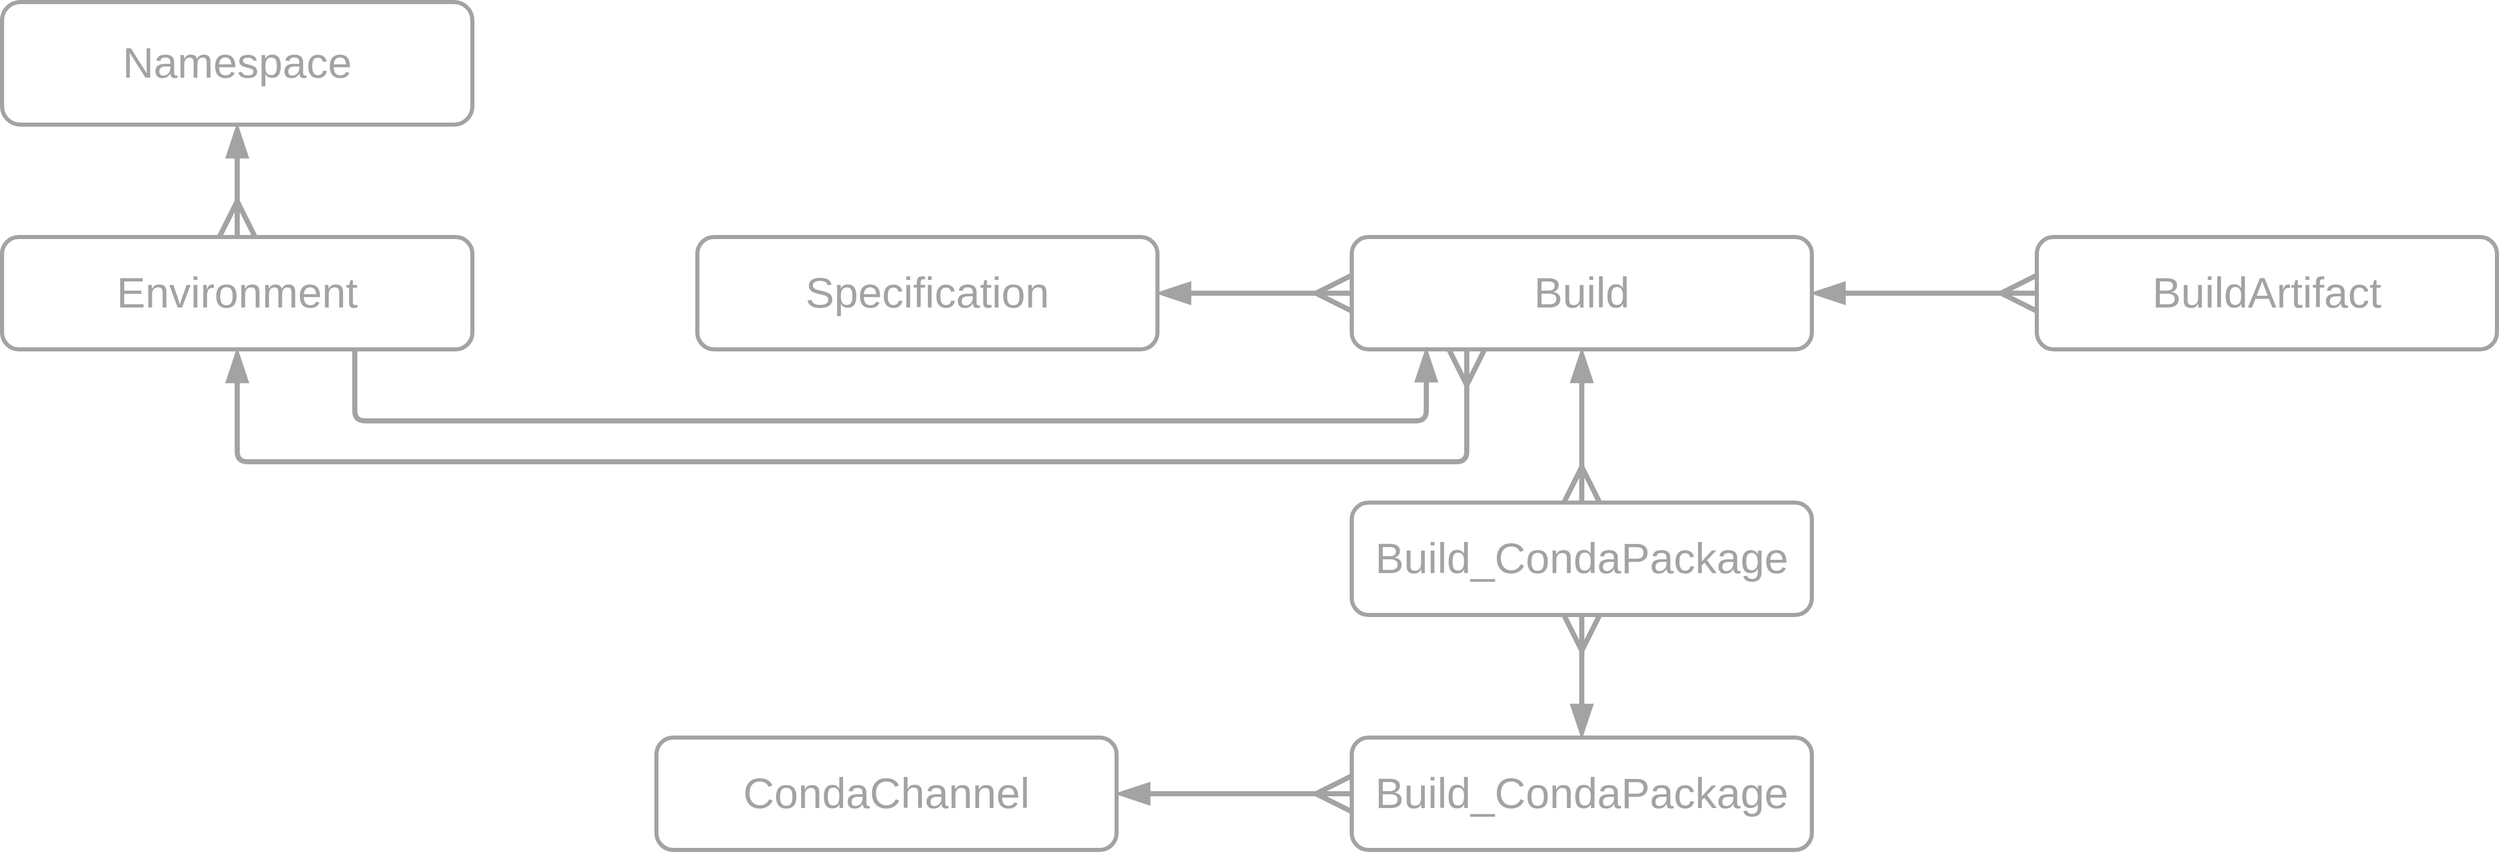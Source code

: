 <mxfile version="20.3.0" type="device"><diagram id="k2UWlX9koOfceY-j0W9X" name="Page-1"><mxGraphModel dx="2977" dy="2091" grid="1" gridSize="10" guides="1" tooltips="1" connect="1" arrows="1" fold="1" page="1" pageScale="1" pageWidth="1169" pageHeight="827" math="0" shadow="0"><root><mxCell id="0"/><mxCell id="1" parent="0"/><mxCell id="1KcVJi1muFZf3pma5vvl-1" value="&lt;font style=&quot;font-size: 42px;&quot;&gt;Namespace&lt;/font&gt;" style="rounded=1;whiteSpace=wrap;html=1;strokeColor=#A3A3A3;fontSize=42;labelBackgroundColor=none;fillColor=none;strokeWidth=4;fontColor=#A3A3A3;verticalAlign=middle;" vertex="1" parent="1"><mxGeometry x="110" y="110" width="460" height="120" as="geometry"/></mxCell><mxCell id="1KcVJi1muFZf3pma5vvl-27" style="edgeStyle=orthogonalEdgeStyle;rounded=1;orthogonalLoop=1;jettySize=auto;html=1;exitX=0.75;exitY=1;exitDx=0;exitDy=0;entryX=0.162;entryY=0.993;entryDx=0;entryDy=0;strokeColor=#A3A3A3;strokeWidth=5;fontSize=42;fontColor=#A3A3A3;startArrow=none;startFill=0;endArrow=blockThin;endFill=1;startSize=29;endSize=20;sourcePerimeterSpacing=0;targetPerimeterSpacing=0;entryPerimeter=0;" edge="1" parent="1" source="1KcVJi1muFZf3pma5vvl-13" target="1KcVJi1muFZf3pma5vvl-15"><mxGeometry relative="1" as="geometry"><Array as="points"><mxPoint x="455" y="520"/><mxPoint x="1503" y="520"/></Array></mxGeometry></mxCell><mxCell id="1KcVJi1muFZf3pma5vvl-13" value="&lt;font style=&quot;font-size: 42px;&quot;&gt;Environment&lt;/font&gt;" style="rounded=1;whiteSpace=wrap;html=1;strokeColor=#A3A3A3;fontSize=42;labelBackgroundColor=none;fillColor=none;strokeWidth=4;fontColor=#A3A3A3;verticalAlign=middle;" vertex="1" parent="1"><mxGeometry x="110" y="340" width="460" height="110" as="geometry"/></mxCell><mxCell id="1KcVJi1muFZf3pma5vvl-14" value="&lt;font style=&quot;font-size: 42px;&quot;&gt;Specification&lt;/font&gt;" style="rounded=1;whiteSpace=wrap;html=1;strokeColor=#A3A3A3;fontSize=42;labelBackgroundColor=none;fillColor=none;strokeWidth=4;fontColor=#A3A3A3;verticalAlign=middle;" vertex="1" parent="1"><mxGeometry x="790" y="340" width="450" height="110" as="geometry"/></mxCell><mxCell id="1KcVJi1muFZf3pma5vvl-28" style="edgeStyle=orthogonalEdgeStyle;rounded=1;orthogonalLoop=1;jettySize=auto;html=1;exitX=0.25;exitY=1;exitDx=0;exitDy=0;entryX=0.5;entryY=1;entryDx=0;entryDy=0;strokeColor=#A3A3A3;strokeWidth=5;fontSize=42;fontColor=#A3A3A3;startArrow=ERmany;startFill=0;endArrow=blockThin;endFill=1;startSize=29;endSize=20;sourcePerimeterSpacing=0;targetPerimeterSpacing=0;" edge="1" parent="1" source="1KcVJi1muFZf3pma5vvl-15" target="1KcVJi1muFZf3pma5vvl-13"><mxGeometry relative="1" as="geometry"><Array as="points"><mxPoint x="1542" y="560"/><mxPoint x="340" y="560"/></Array></mxGeometry></mxCell><mxCell id="1KcVJi1muFZf3pma5vvl-15" value="&lt;font style=&quot;font-size: 42px;&quot;&gt;Build&lt;/font&gt;" style="rounded=1;whiteSpace=wrap;html=1;strokeColor=#A3A3A3;fontSize=42;labelBackgroundColor=none;fillColor=none;strokeWidth=4;fontColor=#A3A3A3;verticalAlign=middle;" vertex="1" parent="1"><mxGeometry x="1430" y="340" width="450" height="110" as="geometry"/></mxCell><mxCell id="1KcVJi1muFZf3pma5vvl-16" value="&lt;font style=&quot;font-size: 42px;&quot;&gt;BuildArtifact&lt;/font&gt;" style="rounded=1;whiteSpace=wrap;html=1;strokeColor=#A3A3A3;fontSize=42;labelBackgroundColor=none;fillColor=none;strokeWidth=4;fontColor=#A3A3A3;verticalAlign=middle;" vertex="1" parent="1"><mxGeometry x="2100" y="340" width="450" height="110" as="geometry"/></mxCell><mxCell id="1KcVJi1muFZf3pma5vvl-17" value="&lt;font style=&quot;font-size: 42px;&quot;&gt;Build_CondaPackage&lt;/font&gt;" style="rounded=1;whiteSpace=wrap;html=1;strokeColor=#A3A3A3;fontSize=42;labelBackgroundColor=none;fillColor=none;strokeWidth=4;fontColor=#A3A3A3;verticalAlign=middle;" vertex="1" parent="1"><mxGeometry x="1430" y="600" width="450" height="110" as="geometry"/></mxCell><mxCell id="1KcVJi1muFZf3pma5vvl-18" value="&lt;font style=&quot;font-size: 42px;&quot;&gt;Build_CondaPackage&lt;/font&gt;" style="rounded=1;whiteSpace=wrap;html=1;strokeColor=#A3A3A3;fontSize=42;labelBackgroundColor=none;fillColor=none;strokeWidth=4;fontColor=#A3A3A3;verticalAlign=middle;" vertex="1" parent="1"><mxGeometry x="1430" y="830" width="450" height="110" as="geometry"/></mxCell><mxCell id="1KcVJi1muFZf3pma5vvl-19" value="&lt;font style=&quot;font-size: 42px;&quot;&gt;CondaChannel&lt;/font&gt;" style="rounded=1;whiteSpace=wrap;html=1;strokeColor=#A3A3A3;fontSize=42;labelBackgroundColor=none;fillColor=none;strokeWidth=4;fontColor=#A3A3A3;verticalAlign=middle;" vertex="1" parent="1"><mxGeometry x="750" y="830" width="450" height="110" as="geometry"/></mxCell><mxCell id="1KcVJi1muFZf3pma5vvl-20" value="" style="endArrow=blockThin;html=1;rounded=0;fontSize=42;fontColor=#A3A3A3;exitX=0.5;exitY=0;exitDx=0;exitDy=0;entryX=0.5;entryY=1;entryDx=0;entryDy=0;strokeColor=#A3A3A3;endFill=1;startSize=29;endSize=20;strokeWidth=5;startArrow=ERmany;startFill=0;targetPerimeterSpacing=0;sourcePerimeterSpacing=0;" edge="1" parent="1" source="1KcVJi1muFZf3pma5vvl-13" target="1KcVJi1muFZf3pma5vvl-1"><mxGeometry width="50" height="50" relative="1" as="geometry"><mxPoint x="1020" y="660" as="sourcePoint"/><mxPoint x="1070" y="610" as="targetPoint"/></mxGeometry></mxCell><mxCell id="1KcVJi1muFZf3pma5vvl-22" value="" style="endArrow=blockThin;html=1;rounded=0;fontSize=42;fontColor=#A3A3A3;exitX=0;exitY=0.5;exitDx=0;exitDy=0;entryX=1;entryY=0.5;entryDx=0;entryDy=0;strokeColor=#A3A3A3;endFill=1;startSize=29;endSize=20;strokeWidth=5;startArrow=ERmany;startFill=0;targetPerimeterSpacing=0;sourcePerimeterSpacing=0;" edge="1" parent="1" source="1KcVJi1muFZf3pma5vvl-15" target="1KcVJi1muFZf3pma5vvl-14"><mxGeometry width="50" height="50" relative="1" as="geometry"><mxPoint x="1280" y="500" as="sourcePoint"/><mxPoint x="1280" y="390" as="targetPoint"/></mxGeometry></mxCell><mxCell id="1KcVJi1muFZf3pma5vvl-23" value="" style="endArrow=blockThin;html=1;rounded=0;fontSize=42;fontColor=#A3A3A3;exitX=0;exitY=0.5;exitDx=0;exitDy=0;entryX=1;entryY=0.5;entryDx=0;entryDy=0;strokeColor=#A3A3A3;endFill=1;startSize=29;endSize=20;strokeWidth=5;startArrow=ERmany;startFill=0;targetPerimeterSpacing=0;sourcePerimeterSpacing=0;" edge="1" parent="1" source="1KcVJi1muFZf3pma5vvl-16" target="1KcVJi1muFZf3pma5vvl-15"><mxGeometry width="50" height="50" relative="1" as="geometry"><mxPoint x="2090" y="405" as="sourcePoint"/><mxPoint x="1900" y="405" as="targetPoint"/></mxGeometry></mxCell><mxCell id="1KcVJi1muFZf3pma5vvl-24" value="" style="endArrow=blockThin;html=1;rounded=0;fontSize=42;fontColor=#A3A3A3;exitX=0.5;exitY=0;exitDx=0;exitDy=0;strokeColor=#A3A3A3;endFill=1;startSize=29;endSize=20;strokeWidth=5;startArrow=ERmany;startFill=0;targetPerimeterSpacing=0;sourcePerimeterSpacing=0;" edge="1" parent="1" source="1KcVJi1muFZf3pma5vvl-17" target="1KcVJi1muFZf3pma5vvl-15"><mxGeometry width="50" height="50" relative="1" as="geometry"><mxPoint x="1880" y="530" as="sourcePoint"/><mxPoint x="1660" y="530" as="targetPoint"/></mxGeometry></mxCell><mxCell id="1KcVJi1muFZf3pma5vvl-25" value="" style="endArrow=blockThin;html=1;rounded=0;fontSize=42;fontColor=#A3A3A3;strokeColor=#A3A3A3;endFill=1;startSize=29;endSize=20;strokeWidth=5;startArrow=ERmany;startFill=0;targetPerimeterSpacing=0;sourcePerimeterSpacing=0;exitX=0.5;exitY=1;exitDx=0;exitDy=0;entryX=0.5;entryY=0;entryDx=0;entryDy=0;" edge="1" parent="1" source="1KcVJi1muFZf3pma5vvl-17" target="1KcVJi1muFZf3pma5vvl-18"><mxGeometry width="50" height="50" relative="1" as="geometry"><mxPoint x="1670" y="750" as="sourcePoint"/><mxPoint x="1670" y="910" as="targetPoint"/></mxGeometry></mxCell><mxCell id="1KcVJi1muFZf3pma5vvl-26" value="" style="endArrow=blockThin;html=1;rounded=0;fontSize=42;fontColor=#A3A3A3;exitX=0;exitY=0.5;exitDx=0;exitDy=0;entryX=1;entryY=0.5;entryDx=0;entryDy=0;strokeColor=#A3A3A3;endFill=1;startSize=29;endSize=20;strokeWidth=5;startArrow=ERmany;startFill=0;targetPerimeterSpacing=0;sourcePerimeterSpacing=0;" edge="1" parent="1" source="1KcVJi1muFZf3pma5vvl-18" target="1KcVJi1muFZf3pma5vvl-19"><mxGeometry width="50" height="50" relative="1" as="geometry"><mxPoint x="1420" y="800" as="sourcePoint"/><mxPoint x="1230" y="800" as="targetPoint"/></mxGeometry></mxCell></root></mxGraphModel></diagram></mxfile>